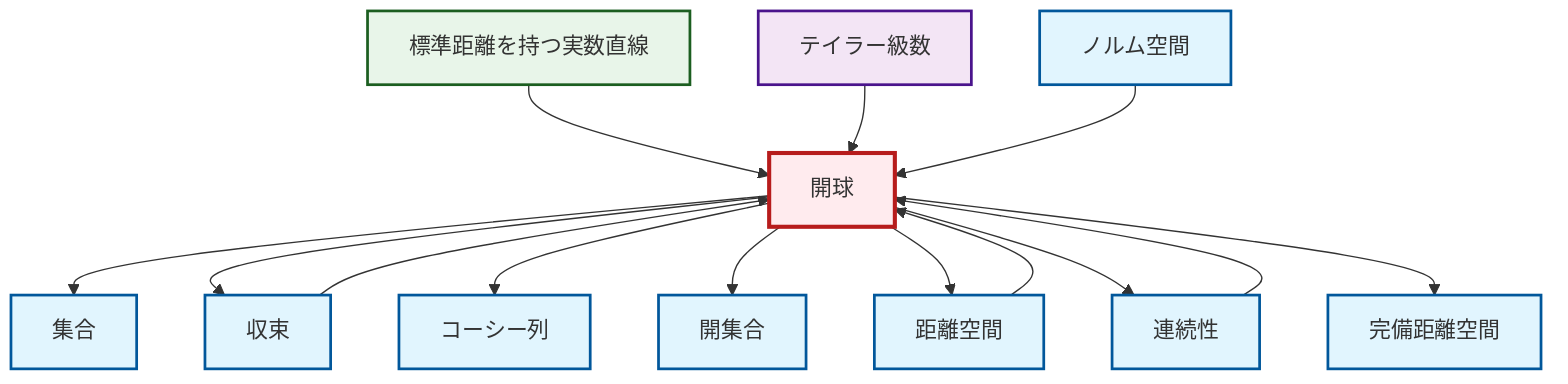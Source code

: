 graph TD
    classDef definition fill:#e1f5fe,stroke:#01579b,stroke-width:2px
    classDef theorem fill:#f3e5f5,stroke:#4a148c,stroke-width:2px
    classDef axiom fill:#fff3e0,stroke:#e65100,stroke-width:2px
    classDef example fill:#e8f5e9,stroke:#1b5e20,stroke-width:2px
    classDef current fill:#ffebee,stroke:#b71c1c,stroke-width:3px
    def-open-ball["開球"]:::definition
    thm-taylor-series["テイラー級数"]:::theorem
    def-cauchy-sequence["コーシー列"]:::definition
    def-open-set["開集合"]:::definition
    def-convergence["収束"]:::definition
    def-metric-space["距離空間"]:::definition
    def-continuity["連続性"]:::definition
    ex-real-line-metric["標準距離を持つ実数直線"]:::example
    def-normed-vector-space["ノルム空間"]:::definition
    def-complete-metric-space["完備距離空間"]:::definition
    def-set["集合"]:::definition
    ex-real-line-metric --> def-open-ball
    def-open-ball --> def-set
    def-convergence --> def-open-ball
    def-metric-space --> def-open-ball
    def-open-ball --> def-convergence
    thm-taylor-series --> def-open-ball
    def-open-ball --> def-cauchy-sequence
    def-continuity --> def-open-ball
    def-open-ball --> def-open-set
    def-open-ball --> def-metric-space
    def-open-ball --> def-continuity
    def-open-ball --> def-complete-metric-space
    def-normed-vector-space --> def-open-ball
    class def-open-ball current